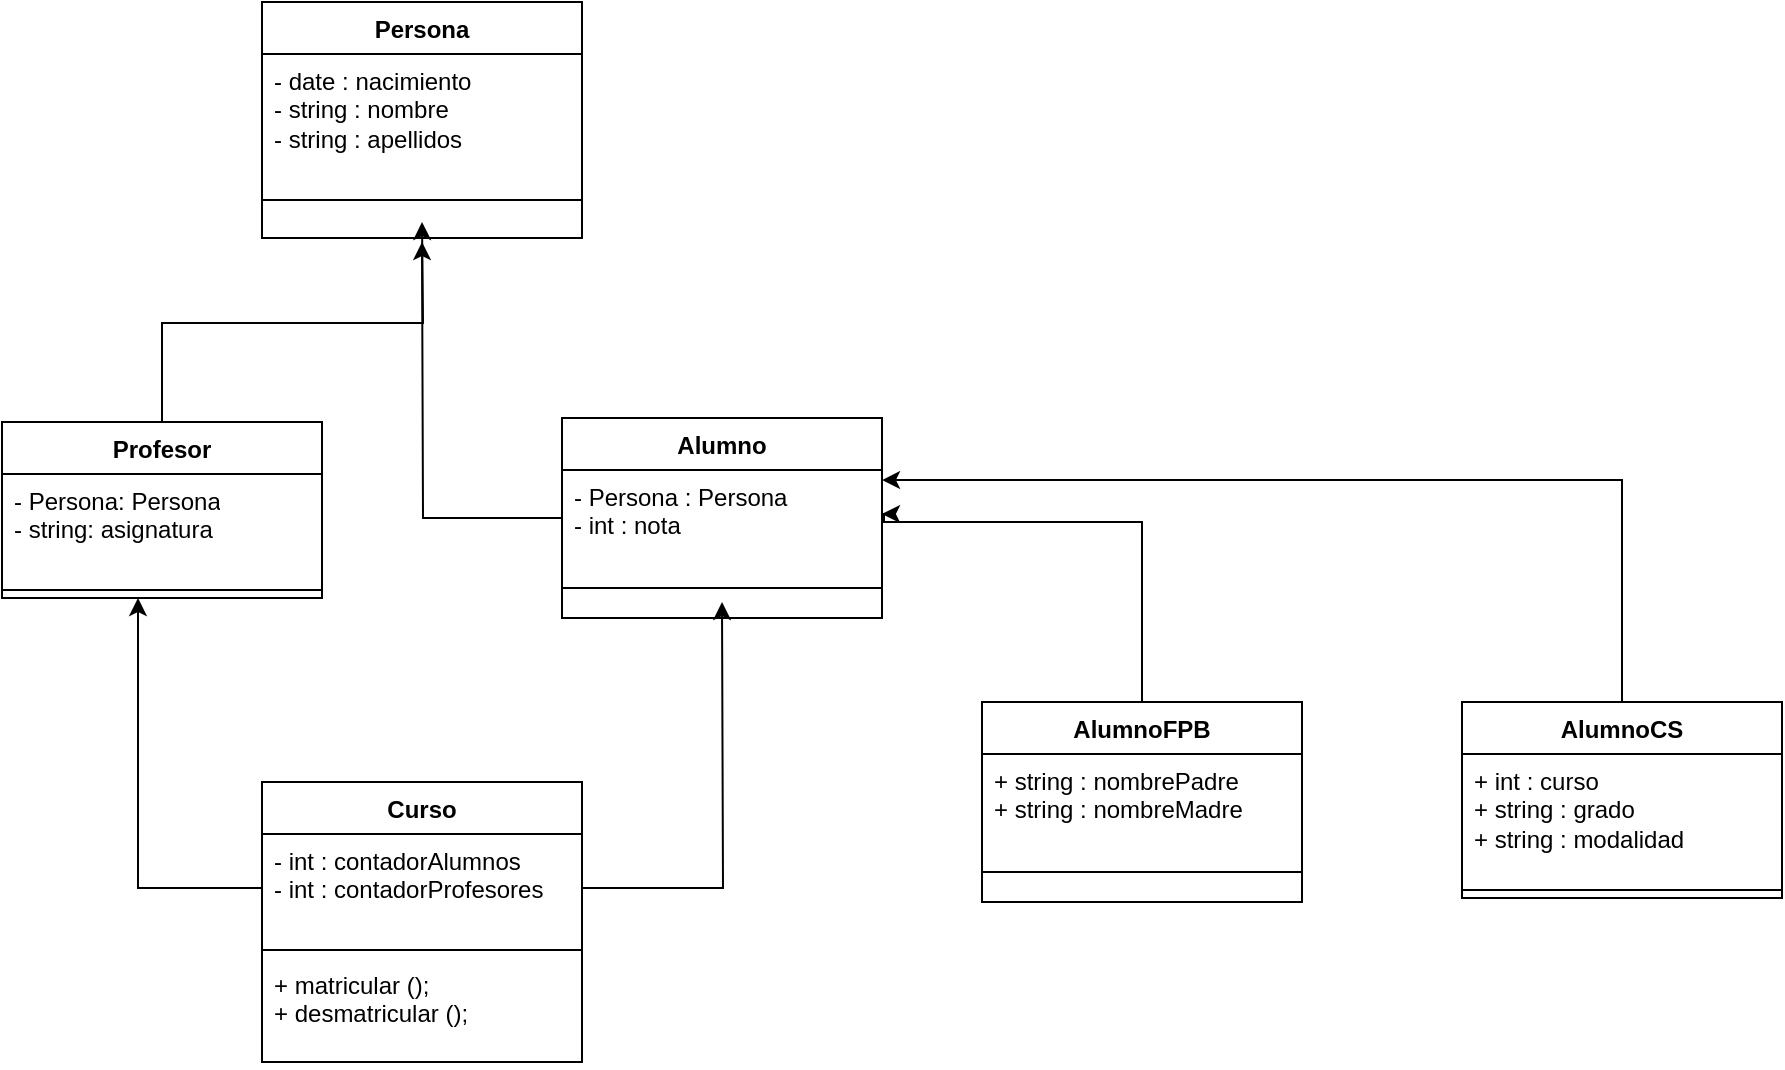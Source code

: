 <mxfile version="21.3.6" type="google" pages="3">
  <diagram id="1ml3XRJJJd4D72CnJ9xQ" name="Página-2">
    <mxGraphModel dx="1222" dy="631" grid="1" gridSize="10" guides="1" tooltips="1" connect="1" arrows="1" fold="1" page="1" pageScale="1" pageWidth="3300" pageHeight="3300" math="0" shadow="0">
      <root>
        <mxCell id="0" />
        <mxCell id="1" parent="0" />
        <mxCell id="5S_NosqdIjiLRyP3VLlE-1" value="Persona" style="swimlane;fontStyle=1;align=center;verticalAlign=top;childLayout=stackLayout;horizontal=1;startSize=26;horizontalStack=0;resizeParent=1;resizeParentMax=0;resizeLast=0;collapsible=1;marginBottom=0;whiteSpace=wrap;html=1;" vertex="1" parent="1">
          <mxGeometry x="320" y="80" width="160" height="118" as="geometry" />
        </mxCell>
        <mxCell id="5S_NosqdIjiLRyP3VLlE-2" value="&lt;div&gt;- date : nacimiento&lt;/div&gt;&lt;div&gt;- string : nombre&lt;/div&gt;&lt;div&gt;- string : apellidos&lt;br&gt;&lt;/div&gt;&lt;div&gt;&lt;br&gt;&lt;/div&gt;" style="text;strokeColor=none;fillColor=none;align=left;verticalAlign=top;spacingLeft=4;spacingRight=4;overflow=hidden;rotatable=0;points=[[0,0.5],[1,0.5]];portConstraint=eastwest;whiteSpace=wrap;html=1;" vertex="1" parent="5S_NosqdIjiLRyP3VLlE-1">
          <mxGeometry y="26" width="160" height="54" as="geometry" />
        </mxCell>
        <mxCell id="5S_NosqdIjiLRyP3VLlE-3" value="" style="line;strokeWidth=1;fillColor=none;align=left;verticalAlign=middle;spacingTop=-1;spacingLeft=3;spacingRight=3;rotatable=0;labelPosition=right;points=[];portConstraint=eastwest;strokeColor=inherit;" vertex="1" parent="5S_NosqdIjiLRyP3VLlE-1">
          <mxGeometry y="80" width="160" height="38" as="geometry" />
        </mxCell>
        <mxCell id="5S_NosqdIjiLRyP3VLlE-28" style="edgeStyle=orthogonalEdgeStyle;rounded=0;orthogonalLoop=1;jettySize=auto;html=1;entryX=1;entryY=0.114;entryDx=0;entryDy=0;entryPerimeter=0;" edge="1" parent="1" source="5S_NosqdIjiLRyP3VLlE-5" target="5S_NosqdIjiLRyP3VLlE-18">
          <mxGeometry relative="1" as="geometry" />
        </mxCell>
        <mxCell id="5S_NosqdIjiLRyP3VLlE-5" value="AlumnoCS" style="swimlane;fontStyle=1;align=center;verticalAlign=top;childLayout=stackLayout;horizontal=1;startSize=26;horizontalStack=0;resizeParent=1;resizeParentMax=0;resizeLast=0;collapsible=1;marginBottom=0;whiteSpace=wrap;html=1;" vertex="1" parent="1">
          <mxGeometry x="920" y="430" width="160" height="98" as="geometry" />
        </mxCell>
        <mxCell id="5S_NosqdIjiLRyP3VLlE-6" value="&lt;div&gt;+ int : curso&lt;/div&gt;&lt;div&gt;+ string : grado&lt;/div&gt;&lt;div&gt;+ string : modalidad&lt;br&gt;&lt;/div&gt;" style="text;strokeColor=none;fillColor=none;align=left;verticalAlign=top;spacingLeft=4;spacingRight=4;overflow=hidden;rotatable=0;points=[[0,0.5],[1,0.5]];portConstraint=eastwest;whiteSpace=wrap;html=1;" vertex="1" parent="5S_NosqdIjiLRyP3VLlE-5">
          <mxGeometry y="26" width="160" height="64" as="geometry" />
        </mxCell>
        <mxCell id="5S_NosqdIjiLRyP3VLlE-7" value="" style="line;strokeWidth=1;fillColor=none;align=left;verticalAlign=middle;spacingTop=-1;spacingLeft=3;spacingRight=3;rotatable=0;labelPosition=right;points=[];portConstraint=eastwest;strokeColor=inherit;" vertex="1" parent="5S_NosqdIjiLRyP3VLlE-5">
          <mxGeometry y="90" width="160" height="8" as="geometry" />
        </mxCell>
        <mxCell id="5S_NosqdIjiLRyP3VLlE-31" style="edgeStyle=orthogonalEdgeStyle;rounded=0;orthogonalLoop=1;jettySize=auto;html=1;exitX=0.5;exitY=0;exitDx=0;exitDy=0;" edge="1" parent="1" source="5S_NosqdIjiLRyP3VLlE-9">
          <mxGeometry relative="1" as="geometry">
            <mxPoint x="400" y="190" as="targetPoint" />
          </mxGeometry>
        </mxCell>
        <mxCell id="5S_NosqdIjiLRyP3VLlE-9" value="Profesor" style="swimlane;fontStyle=1;align=center;verticalAlign=top;childLayout=stackLayout;horizontal=1;startSize=26;horizontalStack=0;resizeParent=1;resizeParentMax=0;resizeLast=0;collapsible=1;marginBottom=0;whiteSpace=wrap;html=1;" vertex="1" parent="1">
          <mxGeometry x="190" y="290" width="160" height="88" as="geometry" />
        </mxCell>
        <mxCell id="5S_NosqdIjiLRyP3VLlE-10" value="&lt;div&gt;- Persona: Persona&lt;/div&gt;&lt;div&gt;- string: asignatura&lt;br&gt;&lt;/div&gt;" style="text;strokeColor=none;fillColor=none;align=left;verticalAlign=top;spacingLeft=4;spacingRight=4;overflow=hidden;rotatable=0;points=[[0,0.5],[1,0.5]];portConstraint=eastwest;whiteSpace=wrap;html=1;" vertex="1" parent="5S_NosqdIjiLRyP3VLlE-9">
          <mxGeometry y="26" width="160" height="54" as="geometry" />
        </mxCell>
        <mxCell id="5S_NosqdIjiLRyP3VLlE-11" value="" style="line;strokeWidth=1;fillColor=none;align=left;verticalAlign=middle;spacingTop=-1;spacingLeft=3;spacingRight=3;rotatable=0;labelPosition=right;points=[];portConstraint=eastwest;strokeColor=inherit;" vertex="1" parent="5S_NosqdIjiLRyP3VLlE-9">
          <mxGeometry y="80" width="160" height="8" as="geometry" />
        </mxCell>
        <mxCell id="5S_NosqdIjiLRyP3VLlE-13" value="&lt;div&gt;Curso&lt;/div&gt;&lt;div&gt;&lt;br&gt;&lt;/div&gt;" style="swimlane;fontStyle=1;align=center;verticalAlign=top;childLayout=stackLayout;horizontal=1;startSize=26;horizontalStack=0;resizeParent=1;resizeParentMax=0;resizeLast=0;collapsible=1;marginBottom=0;whiteSpace=wrap;html=1;" vertex="1" parent="1">
          <mxGeometry x="320" y="470" width="160" height="140" as="geometry" />
        </mxCell>
        <mxCell id="5S_NosqdIjiLRyP3VLlE-14" value="&lt;div&gt;- int : contadorAlumnos&lt;/div&gt;&lt;div&gt;- int : contadorProfesores&lt;br&gt;&lt;/div&gt;" style="text;strokeColor=none;fillColor=none;align=left;verticalAlign=top;spacingLeft=4;spacingRight=4;overflow=hidden;rotatable=0;points=[[0,0.5],[1,0.5]];portConstraint=eastwest;whiteSpace=wrap;html=1;" vertex="1" parent="5S_NosqdIjiLRyP3VLlE-13">
          <mxGeometry y="26" width="160" height="54" as="geometry" />
        </mxCell>
        <mxCell id="5S_NosqdIjiLRyP3VLlE-15" value="" style="line;strokeWidth=1;fillColor=none;align=left;verticalAlign=middle;spacingTop=-1;spacingLeft=3;spacingRight=3;rotatable=0;labelPosition=right;points=[];portConstraint=eastwest;strokeColor=inherit;" vertex="1" parent="5S_NosqdIjiLRyP3VLlE-13">
          <mxGeometry y="80" width="160" height="8" as="geometry" />
        </mxCell>
        <mxCell id="5S_NosqdIjiLRyP3VLlE-16" value="&lt;div&gt;+ matricular ();&lt;/div&gt;&lt;div&gt;+ desmatricular ();&lt;br&gt;&lt;/div&gt;" style="text;strokeColor=none;fillColor=none;align=left;verticalAlign=top;spacingLeft=4;spacingRight=4;overflow=hidden;rotatable=0;points=[[0,0.5],[1,0.5]];portConstraint=eastwest;whiteSpace=wrap;html=1;" vertex="1" parent="5S_NosqdIjiLRyP3VLlE-13">
          <mxGeometry y="88" width="160" height="52" as="geometry" />
        </mxCell>
        <mxCell id="5S_NosqdIjiLRyP3VLlE-32" style="edgeStyle=orthogonalEdgeStyle;rounded=0;orthogonalLoop=1;jettySize=auto;html=1;" edge="1" parent="1" source="5S_NosqdIjiLRyP3VLlE-17">
          <mxGeometry relative="1" as="geometry">
            <mxPoint x="400" y="200" as="targetPoint" />
          </mxGeometry>
        </mxCell>
        <mxCell id="5S_NosqdIjiLRyP3VLlE-17" value="&lt;div&gt;Alumno&lt;/div&gt;&lt;div&gt;&lt;br&gt;&lt;/div&gt;" style="swimlane;fontStyle=1;align=center;verticalAlign=top;childLayout=stackLayout;horizontal=1;startSize=26;horizontalStack=0;resizeParent=1;resizeParentMax=0;resizeLast=0;collapsible=1;marginBottom=0;whiteSpace=wrap;html=1;" vertex="1" parent="1">
          <mxGeometry x="470" y="288" width="160" height="100" as="geometry" />
        </mxCell>
        <mxCell id="5S_NosqdIjiLRyP3VLlE-18" value="&lt;div&gt;- Persona : Persona&lt;/div&gt;&lt;div&gt;- int : nota&lt;br&gt;&lt;/div&gt;" style="text;strokeColor=none;fillColor=none;align=left;verticalAlign=top;spacingLeft=4;spacingRight=4;overflow=hidden;rotatable=0;points=[[0,0.5],[1,0.5]];portConstraint=eastwest;whiteSpace=wrap;html=1;" vertex="1" parent="5S_NosqdIjiLRyP3VLlE-17">
          <mxGeometry y="26" width="160" height="44" as="geometry" />
        </mxCell>
        <mxCell id="5S_NosqdIjiLRyP3VLlE-19" value="" style="line;strokeWidth=1;fillColor=none;align=left;verticalAlign=middle;spacingTop=-1;spacingLeft=3;spacingRight=3;rotatable=0;labelPosition=right;points=[];portConstraint=eastwest;strokeColor=inherit;" vertex="1" parent="5S_NosqdIjiLRyP3VLlE-17">
          <mxGeometry y="70" width="160" height="30" as="geometry" />
        </mxCell>
        <mxCell id="5S_NosqdIjiLRyP3VLlE-27" style="edgeStyle=orthogonalEdgeStyle;rounded=0;orthogonalLoop=1;jettySize=auto;html=1;exitX=0.5;exitY=0;exitDx=0;exitDy=0;entryX=1;entryY=0.5;entryDx=0;entryDy=0;" edge="1" parent="1" source="5S_NosqdIjiLRyP3VLlE-21" target="5S_NosqdIjiLRyP3VLlE-18">
          <mxGeometry relative="1" as="geometry">
            <mxPoint x="630" y="361" as="targetPoint" />
            <Array as="points">
              <mxPoint x="760" y="340" />
              <mxPoint x="631" y="340" />
            </Array>
          </mxGeometry>
        </mxCell>
        <mxCell id="5S_NosqdIjiLRyP3VLlE-21" value="AlumnoFPB" style="swimlane;fontStyle=1;align=center;verticalAlign=top;childLayout=stackLayout;horizontal=1;startSize=26;horizontalStack=0;resizeParent=1;resizeParentMax=0;resizeLast=0;collapsible=1;marginBottom=0;whiteSpace=wrap;html=1;" vertex="1" parent="1">
          <mxGeometry x="680" y="430" width="160" height="100" as="geometry" />
        </mxCell>
        <mxCell id="5S_NosqdIjiLRyP3VLlE-22" value="&lt;div&gt;+ string : nombrePadre&lt;/div&gt;&lt;div&gt;+ string : nombreMadre&lt;br&gt;&lt;/div&gt;" style="text;strokeColor=none;fillColor=none;align=left;verticalAlign=top;spacingLeft=4;spacingRight=4;overflow=hidden;rotatable=0;points=[[0,0.5],[1,0.5]];portConstraint=eastwest;whiteSpace=wrap;html=1;" vertex="1" parent="5S_NosqdIjiLRyP3VLlE-21">
          <mxGeometry y="26" width="160" height="44" as="geometry" />
        </mxCell>
        <mxCell id="5S_NosqdIjiLRyP3VLlE-23" value="" style="line;strokeWidth=1;fillColor=none;align=left;verticalAlign=middle;spacingTop=-1;spacingLeft=3;spacingRight=3;rotatable=0;labelPosition=right;points=[];portConstraint=eastwest;strokeColor=inherit;" vertex="1" parent="5S_NosqdIjiLRyP3VLlE-21">
          <mxGeometry y="70" width="160" height="30" as="geometry" />
        </mxCell>
        <mxCell id="5S_NosqdIjiLRyP3VLlE-29" style="edgeStyle=orthogonalEdgeStyle;rounded=0;orthogonalLoop=1;jettySize=auto;html=1;entryX=0.425;entryY=1;entryDx=0;entryDy=0;entryPerimeter=0;" edge="1" parent="1" source="5S_NosqdIjiLRyP3VLlE-14" target="5S_NosqdIjiLRyP3VLlE-11">
          <mxGeometry relative="1" as="geometry">
            <mxPoint x="250.96" y="376.988" as="targetPoint" />
          </mxGeometry>
        </mxCell>
        <mxCell id="5S_NosqdIjiLRyP3VLlE-30" style="edgeStyle=orthogonalEdgeStyle;rounded=0;orthogonalLoop=1;jettySize=auto;html=1;exitX=1;exitY=0.5;exitDx=0;exitDy=0;" edge="1" parent="1" source="5S_NosqdIjiLRyP3VLlE-14">
          <mxGeometry relative="1" as="geometry">
            <mxPoint x="550" y="380" as="targetPoint" />
          </mxGeometry>
        </mxCell>
      </root>
    </mxGraphModel>
  </diagram>
  <diagram id="ImmVkoMkNmLXMLd7SNJt" name="Página-3">
    <mxGraphModel grid="1" page="1" gridSize="10" guides="1" tooltips="1" connect="1" arrows="1" fold="1" pageScale="1" pageWidth="3300" pageHeight="3300" math="0" shadow="0">
      <root>
        <mxCell id="0" />
        <mxCell id="1" parent="0" />
        <mxCell id="MO4zvFPmLbAxu_IJ-C10-19" style="edgeStyle=orthogonalEdgeStyle;rounded=0;orthogonalLoop=1;jettySize=auto;html=1;exitX=0.5;exitY=0;exitDx=0;exitDy=0;" edge="1" parent="1" source="MO4zvFPmLbAxu_IJ-C10-1">
          <mxGeometry relative="1" as="geometry">
            <mxPoint x="520" y="180" as="targetPoint" />
          </mxGeometry>
        </mxCell>
        <mxCell id="MO4zvFPmLbAxu_IJ-C10-1" value="JugadorAvanzado" style="swimlane;fontStyle=1;align=center;verticalAlign=top;childLayout=stackLayout;horizontal=1;startSize=26;horizontalStack=0;resizeParent=1;resizeParentMax=0;resizeLast=0;collapsible=1;marginBottom=0;whiteSpace=wrap;html=1;" vertex="1" parent="1">
          <mxGeometry x="560" y="300" width="160" height="86" as="geometry" />
        </mxCell>
        <mxCell id="MO4zvFPmLbAxu_IJ-C10-2" value="- vehiculo : vehiculo" style="text;strokeColor=none;fillColor=none;align=left;verticalAlign=top;spacingLeft=4;spacingRight=4;overflow=hidden;rotatable=0;points=[[0,0.5],[1,0.5]];portConstraint=eastwest;whiteSpace=wrap;html=1;" vertex="1" parent="MO4zvFPmLbAxu_IJ-C10-1">
          <mxGeometry y="26" width="160" height="26" as="geometry" />
        </mxCell>
        <mxCell id="MO4zvFPmLbAxu_IJ-C10-3" value="" style="line;strokeWidth=1;fillColor=none;align=left;verticalAlign=middle;spacingTop=-1;spacingLeft=3;spacingRight=3;rotatable=0;labelPosition=right;points=[];portConstraint=eastwest;strokeColor=inherit;" vertex="1" parent="MO4zvFPmLbAxu_IJ-C10-1">
          <mxGeometry y="52" width="160" height="8" as="geometry" />
        </mxCell>
        <mxCell id="MO4zvFPmLbAxu_IJ-C10-4" value="+ conducir ();" style="text;strokeColor=none;fillColor=none;align=left;verticalAlign=top;spacingLeft=4;spacingRight=4;overflow=hidden;rotatable=0;points=[[0,0.5],[1,0.5]];portConstraint=eastwest;whiteSpace=wrap;html=1;" vertex="1" parent="MO4zvFPmLbAxu_IJ-C10-1">
          <mxGeometry y="60" width="160" height="26" as="geometry" />
        </mxCell>
        <mxCell id="MO4zvFPmLbAxu_IJ-C10-18" style="edgeStyle=orthogonalEdgeStyle;rounded=0;orthogonalLoop=1;jettySize=auto;html=1;exitX=0.5;exitY=0;exitDx=0;exitDy=0;" edge="1" parent="1" source="MO4zvFPmLbAxu_IJ-C10-5">
          <mxGeometry relative="1" as="geometry">
            <mxPoint x="520" y="190" as="targetPoint" />
          </mxGeometry>
        </mxCell>
        <mxCell id="MO4zvFPmLbAxu_IJ-C10-5" value="JugadorPrincipal" style="swimlane;fontStyle=1;align=center;verticalAlign=top;childLayout=stackLayout;horizontal=1;startSize=26;horizontalStack=0;resizeParent=1;resizeParentMax=0;resizeLast=0;collapsible=1;marginBottom=0;whiteSpace=wrap;html=1;" vertex="1" parent="1">
          <mxGeometry x="350" y="313" width="160" height="60" as="geometry" />
        </mxCell>
        <mxCell id="MO4zvFPmLbAxu_IJ-C10-6" value="+ Jugador : Jugador" style="text;strokeColor=none;fillColor=none;align=left;verticalAlign=top;spacingLeft=4;spacingRight=4;overflow=hidden;rotatable=0;points=[[0,0.5],[1,0.5]];portConstraint=eastwest;whiteSpace=wrap;html=1;" vertex="1" parent="MO4zvFPmLbAxu_IJ-C10-5">
          <mxGeometry y="26" width="160" height="26" as="geometry" />
        </mxCell>
        <mxCell id="MO4zvFPmLbAxu_IJ-C10-7" value="" style="line;strokeWidth=1;fillColor=none;align=left;verticalAlign=middle;spacingTop=-1;spacingLeft=3;spacingRight=3;rotatable=0;labelPosition=right;points=[];portConstraint=eastwest;strokeColor=inherit;" vertex="1" parent="MO4zvFPmLbAxu_IJ-C10-5">
          <mxGeometry y="52" width="160" height="8" as="geometry" />
        </mxCell>
        <mxCell id="MO4zvFPmLbAxu_IJ-C10-20" style="edgeStyle=orthogonalEdgeStyle;rounded=0;orthogonalLoop=1;jettySize=auto;html=1;exitX=0;exitY=0.5;exitDx=0;exitDy=0;entryX=1;entryY=0.5;entryDx=0;entryDy=0;" edge="1" parent="1" source="MO4zvFPmLbAxu_IJ-C10-9" target="MO4zvFPmLbAxu_IJ-C10-2">
          <mxGeometry relative="1" as="geometry" />
        </mxCell>
        <mxCell id="MO4zvFPmLbAxu_IJ-C10-9" value="Vehiculo" style="swimlane;fontStyle=1;align=center;verticalAlign=top;childLayout=stackLayout;horizontal=1;startSize=26;horizontalStack=0;resizeParent=1;resizeParentMax=0;resizeLast=0;collapsible=1;marginBottom=0;whiteSpace=wrap;html=1;" vertex="1" parent="1">
          <mxGeometry x="800" y="246" width="160" height="140" as="geometry" />
        </mxCell>
        <mxCell id="MO4zvFPmLbAxu_IJ-C10-10" value="&lt;div&gt;- int : velocidad&lt;/div&gt;&lt;div&gt;- int : velocidadMaxima&lt;br&gt;&lt;/div&gt;" style="text;strokeColor=none;fillColor=none;align=left;verticalAlign=top;spacingLeft=4;spacingRight=4;overflow=hidden;rotatable=0;points=[[0,0.5],[1,0.5]];portConstraint=eastwest;whiteSpace=wrap;html=1;" vertex="1" parent="MO4zvFPmLbAxu_IJ-C10-9">
          <mxGeometry y="26" width="160" height="44" as="geometry" />
        </mxCell>
        <mxCell id="MO4zvFPmLbAxu_IJ-C10-11" value="" style="line;strokeWidth=1;fillColor=none;align=left;verticalAlign=middle;spacingTop=-1;spacingLeft=3;spacingRight=3;rotatable=0;labelPosition=right;points=[];portConstraint=eastwest;strokeColor=inherit;" vertex="1" parent="MO4zvFPmLbAxu_IJ-C10-9">
          <mxGeometry y="70" width="160" height="8" as="geometry" />
        </mxCell>
        <mxCell id="MO4zvFPmLbAxu_IJ-C10-12" value="&lt;div&gt;+ int : getVelocidad ();&lt;/div&gt;&lt;div&gt;+ setVelocidad ();&lt;br&gt;&lt;/div&gt;" style="text;strokeColor=none;fillColor=none;align=left;verticalAlign=top;spacingLeft=4;spacingRight=4;overflow=hidden;rotatable=0;points=[[0,0.5],[1,0.5]];portConstraint=eastwest;whiteSpace=wrap;html=1;" vertex="1" parent="MO4zvFPmLbAxu_IJ-C10-9">
          <mxGeometry y="78" width="160" height="62" as="geometry" />
        </mxCell>
        <mxCell id="MO4zvFPmLbAxu_IJ-C10-13" value="Jugador" style="swimlane;fontStyle=1;align=center;verticalAlign=top;childLayout=stackLayout;horizontal=1;startSize=26;horizontalStack=0;resizeParent=1;resizeParentMax=0;resizeLast=0;collapsible=1;marginBottom=0;whiteSpace=wrap;html=1;" vertex="1" parent="1">
          <mxGeometry x="450" y="40" width="160" height="144" as="geometry" />
        </mxCell>
        <mxCell id="MO4zvFPmLbAxu_IJ-C10-14" value="&lt;div&gt;- string : nombre&lt;/div&gt;&lt;div&gt;- int : vidas&lt;/div&gt;&lt;div&gt;- int : x&lt;/div&gt;&lt;div&gt;- int : y&lt;br&gt;&lt;/div&gt;" style="text;strokeColor=none;fillColor=none;align=left;verticalAlign=top;spacingLeft=4;spacingRight=4;overflow=hidden;rotatable=0;points=[[0,0.5],[1,0.5]];portConstraint=eastwest;whiteSpace=wrap;html=1;" vertex="1" parent="MO4zvFPmLbAxu_IJ-C10-13">
          <mxGeometry y="26" width="160" height="84" as="geometry" />
        </mxCell>
        <mxCell id="MO4zvFPmLbAxu_IJ-C10-15" value="" style="line;strokeWidth=1;fillColor=none;align=left;verticalAlign=middle;spacingTop=-1;spacingLeft=3;spacingRight=3;rotatable=0;labelPosition=right;points=[];portConstraint=eastwest;strokeColor=inherit;" vertex="1" parent="MO4zvFPmLbAxu_IJ-C10-13">
          <mxGeometry y="110" width="160" height="8" as="geometry" />
        </mxCell>
        <mxCell id="MO4zvFPmLbAxu_IJ-C10-16" value="+ andar ();" style="text;strokeColor=none;fillColor=none;align=left;verticalAlign=top;spacingLeft=4;spacingRight=4;overflow=hidden;rotatable=0;points=[[0,0.5],[1,0.5]];portConstraint=eastwest;whiteSpace=wrap;html=1;" vertex="1" parent="MO4zvFPmLbAxu_IJ-C10-13">
          <mxGeometry y="118" width="160" height="26" as="geometry" />
        </mxCell>
      </root>
    </mxGraphModel>
  </diagram>
  <diagram id="Lj5oqpsrNmI6-njhT8wV" name="Página-4">
    <mxGraphModel grid="1" page="1" gridSize="10" guides="1" tooltips="1" connect="1" arrows="1" fold="1" pageScale="1" pageWidth="3300" pageHeight="3300" math="0" shadow="0">
      <root>
        <mxCell id="0" />
        <mxCell id="1" parent="0" />
        <mxCell id="KrM2YCP9w7IEDr-wkzH0-38" style="edgeStyle=orthogonalEdgeStyle;rounded=0;orthogonalLoop=1;jettySize=auto;html=1;entryX=0.988;entryY=0.769;entryDx=0;entryDy=0;entryPerimeter=0;" edge="1" parent="1" source="KrM2YCP9w7IEDr-wkzH0-1" target="KrM2YCP9w7IEDr-wkzH0-10">
          <mxGeometry relative="1" as="geometry" />
        </mxCell>
        <mxCell id="KrM2YCP9w7IEDr-wkzH0-1" value="GPS" style="swimlane;fontStyle=1;align=center;verticalAlign=top;childLayout=stackLayout;horizontal=1;startSize=26;horizontalStack=0;resizeParent=1;resizeParentMax=0;resizeLast=0;collapsible=1;marginBottom=0;whiteSpace=wrap;html=1;" vertex="1" parent="1">
          <mxGeometry x="610" y="40" width="180" height="60" as="geometry" />
        </mxCell>
        <mxCell id="KrM2YCP9w7IEDr-wkzH0-2" value="+ Instrumento : Instrumento" style="text;strokeColor=none;fillColor=none;align=left;verticalAlign=top;spacingLeft=4;spacingRight=4;overflow=hidden;rotatable=0;points=[[0,0.5],[1,0.5]];portConstraint=eastwest;whiteSpace=wrap;html=1;" vertex="1" parent="KrM2YCP9w7IEDr-wkzH0-1">
          <mxGeometry y="26" width="180" height="26" as="geometry" />
        </mxCell>
        <mxCell id="KrM2YCP9w7IEDr-wkzH0-3" value="" style="line;strokeWidth=1;fillColor=none;align=left;verticalAlign=middle;spacingTop=-1;spacingLeft=3;spacingRight=3;rotatable=0;labelPosition=right;points=[];portConstraint=eastwest;strokeColor=inherit;" vertex="1" parent="KrM2YCP9w7IEDr-wkzH0-1">
          <mxGeometry y="52" width="180" height="8" as="geometry" />
        </mxCell>
        <mxCell id="KrM2YCP9w7IEDr-wkzH0-39" style="edgeStyle=orthogonalEdgeStyle;rounded=0;orthogonalLoop=1;jettySize=auto;html=1;entryX=1.013;entryY=0.808;entryDx=0;entryDy=0;entryPerimeter=0;" edge="1" parent="1" source="KrM2YCP9w7IEDr-wkzH0-5" target="KrM2YCP9w7IEDr-wkzH0-10">
          <mxGeometry relative="1" as="geometry" />
        </mxCell>
        <mxCell id="KrM2YCP9w7IEDr-wkzH0-5" value="Brujula" style="swimlane;fontStyle=1;align=center;verticalAlign=top;childLayout=stackLayout;horizontal=1;startSize=26;horizontalStack=0;resizeParent=1;resizeParentMax=0;resizeLast=0;collapsible=1;marginBottom=0;whiteSpace=wrap;html=1;" vertex="1" parent="1">
          <mxGeometry x="810" y="40" width="180" height="60" as="geometry" />
        </mxCell>
        <mxCell id="KrM2YCP9w7IEDr-wkzH0-6" value="+ Instrumento : Instrumento" style="text;strokeColor=none;fillColor=none;align=left;verticalAlign=top;spacingLeft=4;spacingRight=4;overflow=hidden;rotatable=0;points=[[0,0.5],[1,0.5]];portConstraint=eastwest;whiteSpace=wrap;html=1;" vertex="1" parent="KrM2YCP9w7IEDr-wkzH0-5">
          <mxGeometry y="26" width="180" height="26" as="geometry" />
        </mxCell>
        <mxCell id="KrM2YCP9w7IEDr-wkzH0-7" value="" style="line;strokeWidth=1;fillColor=none;align=left;verticalAlign=middle;spacingTop=-1;spacingLeft=3;spacingRight=3;rotatable=0;labelPosition=right;points=[];portConstraint=eastwest;strokeColor=inherit;" vertex="1" parent="KrM2YCP9w7IEDr-wkzH0-5">
          <mxGeometry y="52" width="180" height="8" as="geometry" />
        </mxCell>
        <mxCell id="KrM2YCP9w7IEDr-wkzH0-42" style="edgeStyle=orthogonalEdgeStyle;rounded=0;orthogonalLoop=1;jettySize=auto;html=1;entryX=0.5;entryY=0;entryDx=0;entryDy=0;" edge="1" parent="1" source="KrM2YCP9w7IEDr-wkzH0-9" target="KrM2YCP9w7IEDr-wkzH0-17">
          <mxGeometry relative="1" as="geometry" />
        </mxCell>
        <mxCell id="KrM2YCP9w7IEDr-wkzH0-9" value="Instrumento" style="swimlane;fontStyle=1;align=center;verticalAlign=top;childLayout=stackLayout;horizontal=1;startSize=26;horizontalStack=0;resizeParent=1;resizeParentMax=0;resizeLast=0;collapsible=1;marginBottom=0;whiteSpace=wrap;html=1;" vertex="1" parent="1">
          <mxGeometry x="420" y="180" width="160" height="120" as="geometry" />
        </mxCell>
        <mxCell id="KrM2YCP9w7IEDr-wkzH0-10" value="+ Instrumento : Suscriptor" style="text;strokeColor=none;fillColor=none;align=left;verticalAlign=top;spacingLeft=4;spacingRight=4;overflow=hidden;rotatable=0;points=[[0,0.5],[1,0.5]];portConstraint=eastwest;whiteSpace=wrap;html=1;" vertex="1" parent="KrM2YCP9w7IEDr-wkzH0-9">
          <mxGeometry y="26" width="160" height="26" as="geometry" />
        </mxCell>
        <mxCell id="KrM2YCP9w7IEDr-wkzH0-11" value="" style="line;strokeWidth=1;fillColor=none;align=left;verticalAlign=middle;spacingTop=-1;spacingLeft=3;spacingRight=3;rotatable=0;labelPosition=right;points=[];portConstraint=eastwest;strokeColor=inherit;" vertex="1" parent="KrM2YCP9w7IEDr-wkzH0-9">
          <mxGeometry y="52" width="160" height="8" as="geometry" />
        </mxCell>
        <mxCell id="KrM2YCP9w7IEDr-wkzH0-12" value="&lt;div&gt;+ activar ();&lt;/div&gt;&lt;div&gt;+ desactivar&amp;nbsp; ();&lt;/div&gt;&lt;div&gt;+ visualizar ();&lt;br&gt;&lt;/div&gt;" style="text;strokeColor=none;fillColor=none;align=left;verticalAlign=top;spacingLeft=4;spacingRight=4;overflow=hidden;rotatable=0;points=[[0,0.5],[1,0.5]];portConstraint=eastwest;whiteSpace=wrap;html=1;" vertex="1" parent="KrM2YCP9w7IEDr-wkzH0-9">
          <mxGeometry y="60" width="160" height="60" as="geometry" />
        </mxCell>
        <mxCell id="KrM2YCP9w7IEDr-wkzH0-40" style="edgeStyle=orthogonalEdgeStyle;rounded=0;orthogonalLoop=1;jettySize=auto;html=1;entryX=1.006;entryY=0.846;entryDx=0;entryDy=0;entryPerimeter=0;" edge="1" parent="1" source="KrM2YCP9w7IEDr-wkzH0-13" target="KrM2YCP9w7IEDr-wkzH0-10">
          <mxGeometry relative="1" as="geometry" />
        </mxCell>
        <mxCell id="KrM2YCP9w7IEDr-wkzH0-13" value="&lt;div&gt;Velocimetro&lt;/div&gt;&lt;div&gt;&lt;br&gt;&lt;/div&gt;" style="swimlane;fontStyle=1;align=center;verticalAlign=top;childLayout=stackLayout;horizontal=1;startSize=26;horizontalStack=0;resizeParent=1;resizeParentMax=0;resizeLast=0;collapsible=1;marginBottom=0;whiteSpace=wrap;html=1;" vertex="1" parent="1">
          <mxGeometry x="1010" y="40" width="180" height="60" as="geometry" />
        </mxCell>
        <mxCell id="KrM2YCP9w7IEDr-wkzH0-14" value="+ Instrumento : Instrumento" style="text;strokeColor=none;fillColor=none;align=left;verticalAlign=top;spacingLeft=4;spacingRight=4;overflow=hidden;rotatable=0;points=[[0,0.5],[1,0.5]];portConstraint=eastwest;whiteSpace=wrap;html=1;" vertex="1" parent="KrM2YCP9w7IEDr-wkzH0-13">
          <mxGeometry y="26" width="180" height="26" as="geometry" />
        </mxCell>
        <mxCell id="KrM2YCP9w7IEDr-wkzH0-15" value="" style="line;strokeWidth=1;fillColor=none;align=left;verticalAlign=middle;spacingTop=-1;spacingLeft=3;spacingRight=3;rotatable=0;labelPosition=right;points=[];portConstraint=eastwest;strokeColor=inherit;" vertex="1" parent="KrM2YCP9w7IEDr-wkzH0-13">
          <mxGeometry y="52" width="180" height="8" as="geometry" />
        </mxCell>
        <mxCell id="KrM2YCP9w7IEDr-wkzH0-17" value="Suscriptor" style="swimlane;fontStyle=1;align=center;verticalAlign=top;childLayout=stackLayout;horizontal=1;startSize=26;horizontalStack=0;resizeParent=1;resizeParentMax=0;resizeLast=0;collapsible=1;marginBottom=0;whiteSpace=wrap;html=1;" vertex="1" parent="1">
          <mxGeometry x="420" y="320" width="160" height="60" as="geometry" />
        </mxCell>
        <mxCell id="KrM2YCP9w7IEDr-wkzH0-19" value="" style="line;strokeWidth=1;fillColor=none;align=left;verticalAlign=middle;spacingTop=-1;spacingLeft=3;spacingRight=3;rotatable=0;labelPosition=right;points=[];portConstraint=eastwest;strokeColor=inherit;" vertex="1" parent="KrM2YCP9w7IEDr-wkzH0-17">
          <mxGeometry y="26" width="160" height="8" as="geometry" />
        </mxCell>
        <mxCell id="KrM2YCP9w7IEDr-wkzH0-20" value="+ actualizar ();" style="text;strokeColor=none;fillColor=none;align=left;verticalAlign=top;spacingLeft=4;spacingRight=4;overflow=hidden;rotatable=0;points=[[0,0.5],[1,0.5]];portConstraint=eastwest;whiteSpace=wrap;html=1;" vertex="1" parent="KrM2YCP9w7IEDr-wkzH0-17">
          <mxGeometry y="34" width="160" height="26" as="geometry" />
        </mxCell>
        <mxCell id="KrM2YCP9w7IEDr-wkzH0-41" style="edgeStyle=orthogonalEdgeStyle;rounded=0;orthogonalLoop=1;jettySize=auto;html=1;entryX=0;entryY=0.5;entryDx=0;entryDy=0;" edge="1" parent="1" source="KrM2YCP9w7IEDr-wkzH0-21" target="KrM2YCP9w7IEDr-wkzH0-10">
          <mxGeometry relative="1" as="geometry" />
        </mxCell>
        <mxCell id="KrM2YCP9w7IEDr-wkzH0-21" value="PanelInstrumento" style="swimlane;fontStyle=1;align=center;verticalAlign=top;childLayout=stackLayout;horizontal=1;startSize=26;horizontalStack=0;resizeParent=1;resizeParentMax=0;resizeLast=0;collapsible=1;marginBottom=0;whiteSpace=wrap;html=1;" vertex="1" parent="1">
          <mxGeometry x="420" width="160" height="90" as="geometry" />
        </mxCell>
        <mxCell id="KrM2YCP9w7IEDr-wkzH0-23" value="" style="line;strokeWidth=1;fillColor=none;align=left;verticalAlign=middle;spacingTop=-1;spacingLeft=3;spacingRight=3;rotatable=0;labelPosition=right;points=[];portConstraint=eastwest;strokeColor=inherit;" vertex="1" parent="KrM2YCP9w7IEDr-wkzH0-21">
          <mxGeometry y="26" width="160" height="8" as="geometry" />
        </mxCell>
        <mxCell id="KrM2YCP9w7IEDr-wkzH0-24" value="&lt;div&gt;+ activar ();&lt;/div&gt;&lt;div&gt;+ desactivar ();&lt;/div&gt;&lt;div&gt;+ visualizar ();&lt;br&gt;&lt;/div&gt;" style="text;strokeColor=none;fillColor=none;align=left;verticalAlign=top;spacingLeft=4;spacingRight=4;overflow=hidden;rotatable=0;points=[[0,0.5],[1,0.5]];portConstraint=eastwest;whiteSpace=wrap;html=1;" vertex="1" parent="KrM2YCP9w7IEDr-wkzH0-21">
          <mxGeometry y="34" width="160" height="56" as="geometry" />
        </mxCell>
        <mxCell id="KrM2YCP9w7IEDr-wkzH0-25" value="&lt;div&gt;CuerpoSolido&lt;/div&gt;&lt;div&gt;&lt;br&gt;&lt;/div&gt;" style="swimlane;fontStyle=1;align=center;verticalAlign=top;childLayout=stackLayout;horizontal=1;startSize=26;horizontalStack=0;resizeParent=1;resizeParentMax=0;resizeLast=0;collapsible=1;marginBottom=0;whiteSpace=wrap;html=1;" vertex="1" parent="1">
          <mxGeometry x="160" y="40" width="160" height="128" as="geometry" />
        </mxCell>
        <mxCell id="KrM2YCP9w7IEDr-wkzH0-26" value="&lt;div&gt;- string : Direccion&lt;/div&gt;&lt;div&gt;- string : Imagen&lt;br&gt;&lt;/div&gt;&lt;div&gt;- int : Posicion&lt;br&gt;&lt;/div&gt;&lt;div&gt;- int : Velocidad&lt;br&gt;&lt;/div&gt;" style="text;strokeColor=none;fillColor=none;align=left;verticalAlign=top;spacingLeft=4;spacingRight=4;overflow=hidden;rotatable=0;points=[[0,0.5],[1,0.5]];portConstraint=eastwest;whiteSpace=wrap;html=1;" vertex="1" parent="KrM2YCP9w7IEDr-wkzH0-25">
          <mxGeometry y="26" width="160" height="94" as="geometry" />
        </mxCell>
        <mxCell id="KrM2YCP9w7IEDr-wkzH0-27" value="" style="line;strokeWidth=1;fillColor=none;align=left;verticalAlign=middle;spacingTop=-1;spacingLeft=3;spacingRight=3;rotatable=0;labelPosition=right;points=[];portConstraint=eastwest;strokeColor=inherit;" vertex="1" parent="KrM2YCP9w7IEDr-wkzH0-25">
          <mxGeometry y="120" width="160" height="8" as="geometry" />
        </mxCell>
        <mxCell id="KrM2YCP9w7IEDr-wkzH0-44" style="edgeStyle=orthogonalEdgeStyle;rounded=0;orthogonalLoop=1;jettySize=auto;html=1;entryX=0.506;entryY=1;entryDx=0;entryDy=0;entryPerimeter=0;" edge="1" parent="1" source="KrM2YCP9w7IEDr-wkzH0-29" target="KrM2YCP9w7IEDr-wkzH0-36">
          <mxGeometry relative="1" as="geometry" />
        </mxCell>
        <mxCell id="KrM2YCP9w7IEDr-wkzH0-29" value="Publicador" style="swimlane;fontStyle=1;align=center;verticalAlign=top;childLayout=stackLayout;horizontal=1;startSize=26;horizontalStack=0;resizeParent=1;resizeParentMax=0;resizeLast=0;collapsible=1;marginBottom=0;whiteSpace=wrap;html=1;" vertex="1" parent="1">
          <mxGeometry x="150" y="470" width="160" height="150" as="geometry" />
        </mxCell>
        <mxCell id="KrM2YCP9w7IEDr-wkzH0-30" value="&lt;div&gt;+ Satelite : Publicador&lt;/div&gt;&lt;div&gt;+ Suscriptor : ListaSuscr&lt;br&gt;&lt;/div&gt;" style="text;strokeColor=none;fillColor=none;align=left;verticalAlign=top;spacingLeft=4;spacingRight=4;overflow=hidden;rotatable=0;points=[[0,0.5],[1,0.5]];portConstraint=eastwest;whiteSpace=wrap;html=1;" vertex="1" parent="KrM2YCP9w7IEDr-wkzH0-29">
          <mxGeometry y="26" width="160" height="44" as="geometry" />
        </mxCell>
        <mxCell id="KrM2YCP9w7IEDr-wkzH0-31" value="" style="line;strokeWidth=1;fillColor=none;align=left;verticalAlign=middle;spacingTop=-1;spacingLeft=3;spacingRight=3;rotatable=0;labelPosition=right;points=[];portConstraint=eastwest;strokeColor=inherit;" vertex="1" parent="KrM2YCP9w7IEDr-wkzH0-29">
          <mxGeometry y="70" width="160" height="8" as="geometry" />
        </mxCell>
        <mxCell id="KrM2YCP9w7IEDr-wkzH0-32" value="&lt;div&gt;+ darBaja ();&lt;/div&gt;&lt;div&gt;+ notificar ();&lt;/div&gt;&lt;div&gt;+ permitirSuscripcion ();&lt;br&gt;&lt;/div&gt;" style="text;strokeColor=none;fillColor=none;align=left;verticalAlign=top;spacingLeft=4;spacingRight=4;overflow=hidden;rotatable=0;points=[[0,0.5],[1,0.5]];portConstraint=eastwest;whiteSpace=wrap;html=1;" vertex="1" parent="KrM2YCP9w7IEDr-wkzH0-29">
          <mxGeometry y="78" width="160" height="72" as="geometry" />
        </mxCell>
        <mxCell id="KrM2YCP9w7IEDr-wkzH0-45" style="edgeStyle=orthogonalEdgeStyle;rounded=0;orthogonalLoop=1;jettySize=auto;html=1;entryX=0.469;entryY=1;entryDx=0;entryDy=0;entryPerimeter=0;" edge="1" parent="1" source="KrM2YCP9w7IEDr-wkzH0-33" target="KrM2YCP9w7IEDr-wkzH0-27">
          <mxGeometry relative="1" as="geometry">
            <mxPoint x="243.04" y="194" as="targetPoint" />
          </mxGeometry>
        </mxCell>
        <mxCell id="KrM2YCP9w7IEDr-wkzH0-33" value="Satelite" style="swimlane;fontStyle=1;align=center;verticalAlign=top;childLayout=stackLayout;horizontal=1;startSize=26;horizontalStack=0;resizeParent=1;resizeParentMax=0;resizeLast=0;collapsible=1;marginBottom=0;whiteSpace=wrap;html=1;" vertex="1" parent="1">
          <mxGeometry x="150" y="250" width="160" height="150" as="geometry" />
        </mxCell>
        <mxCell id="KrM2YCP9w7IEDr-wkzH0-34" value="+ CuerpoSolido : Satelite" style="text;strokeColor=none;fillColor=none;align=left;verticalAlign=top;spacingLeft=4;spacingRight=4;overflow=hidden;rotatable=0;points=[[0,0.5],[1,0.5]];portConstraint=eastwest;whiteSpace=wrap;html=1;" vertex="1" parent="KrM2YCP9w7IEDr-wkzH0-33">
          <mxGeometry y="26" width="160" height="26" as="geometry" />
        </mxCell>
        <mxCell id="KrM2YCP9w7IEDr-wkzH0-35" value="" style="line;strokeWidth=1;fillColor=none;align=left;verticalAlign=middle;spacingTop=-1;spacingLeft=3;spacingRight=3;rotatable=0;labelPosition=right;points=[];portConstraint=eastwest;strokeColor=inherit;" vertex="1" parent="KrM2YCP9w7IEDr-wkzH0-33">
          <mxGeometry y="52" width="160" height="8" as="geometry" />
        </mxCell>
        <mxCell id="KrM2YCP9w7IEDr-wkzH0-36" value="&lt;div&gt;+ apagar ();&lt;/div&gt;&lt;div&gt;+ aumentar ();&lt;/div&gt;&lt;div&gt;+ disminuir ();&lt;/div&gt;&lt;div&gt;+ girarDerecha ();&lt;/div&gt;&lt;div&gt;+ girarIzquierda ();&lt;br&gt;&lt;/div&gt;" style="text;strokeColor=none;fillColor=none;align=left;verticalAlign=top;spacingLeft=4;spacingRight=4;overflow=hidden;rotatable=0;points=[[0,0.5],[1,0.5]];portConstraint=eastwest;whiteSpace=wrap;html=1;" vertex="1" parent="KrM2YCP9w7IEDr-wkzH0-33">
          <mxGeometry y="60" width="160" height="90" as="geometry" />
        </mxCell>
        <mxCell id="KrM2YCP9w7IEDr-wkzH0-43" style="edgeStyle=orthogonalEdgeStyle;rounded=0;orthogonalLoop=1;jettySize=auto;html=1;exitX=0;exitY=0.5;exitDx=0;exitDy=0;entryX=1;entryY=0.5;entryDx=0;entryDy=0;" edge="1" parent="1" target="KrM2YCP9w7IEDr-wkzH0-30">
          <mxGeometry relative="1" as="geometry">
            <mxPoint x="420" y="359" as="sourcePoint" />
          </mxGeometry>
        </mxCell>
      </root>
    </mxGraphModel>
  </diagram>
</mxfile>
